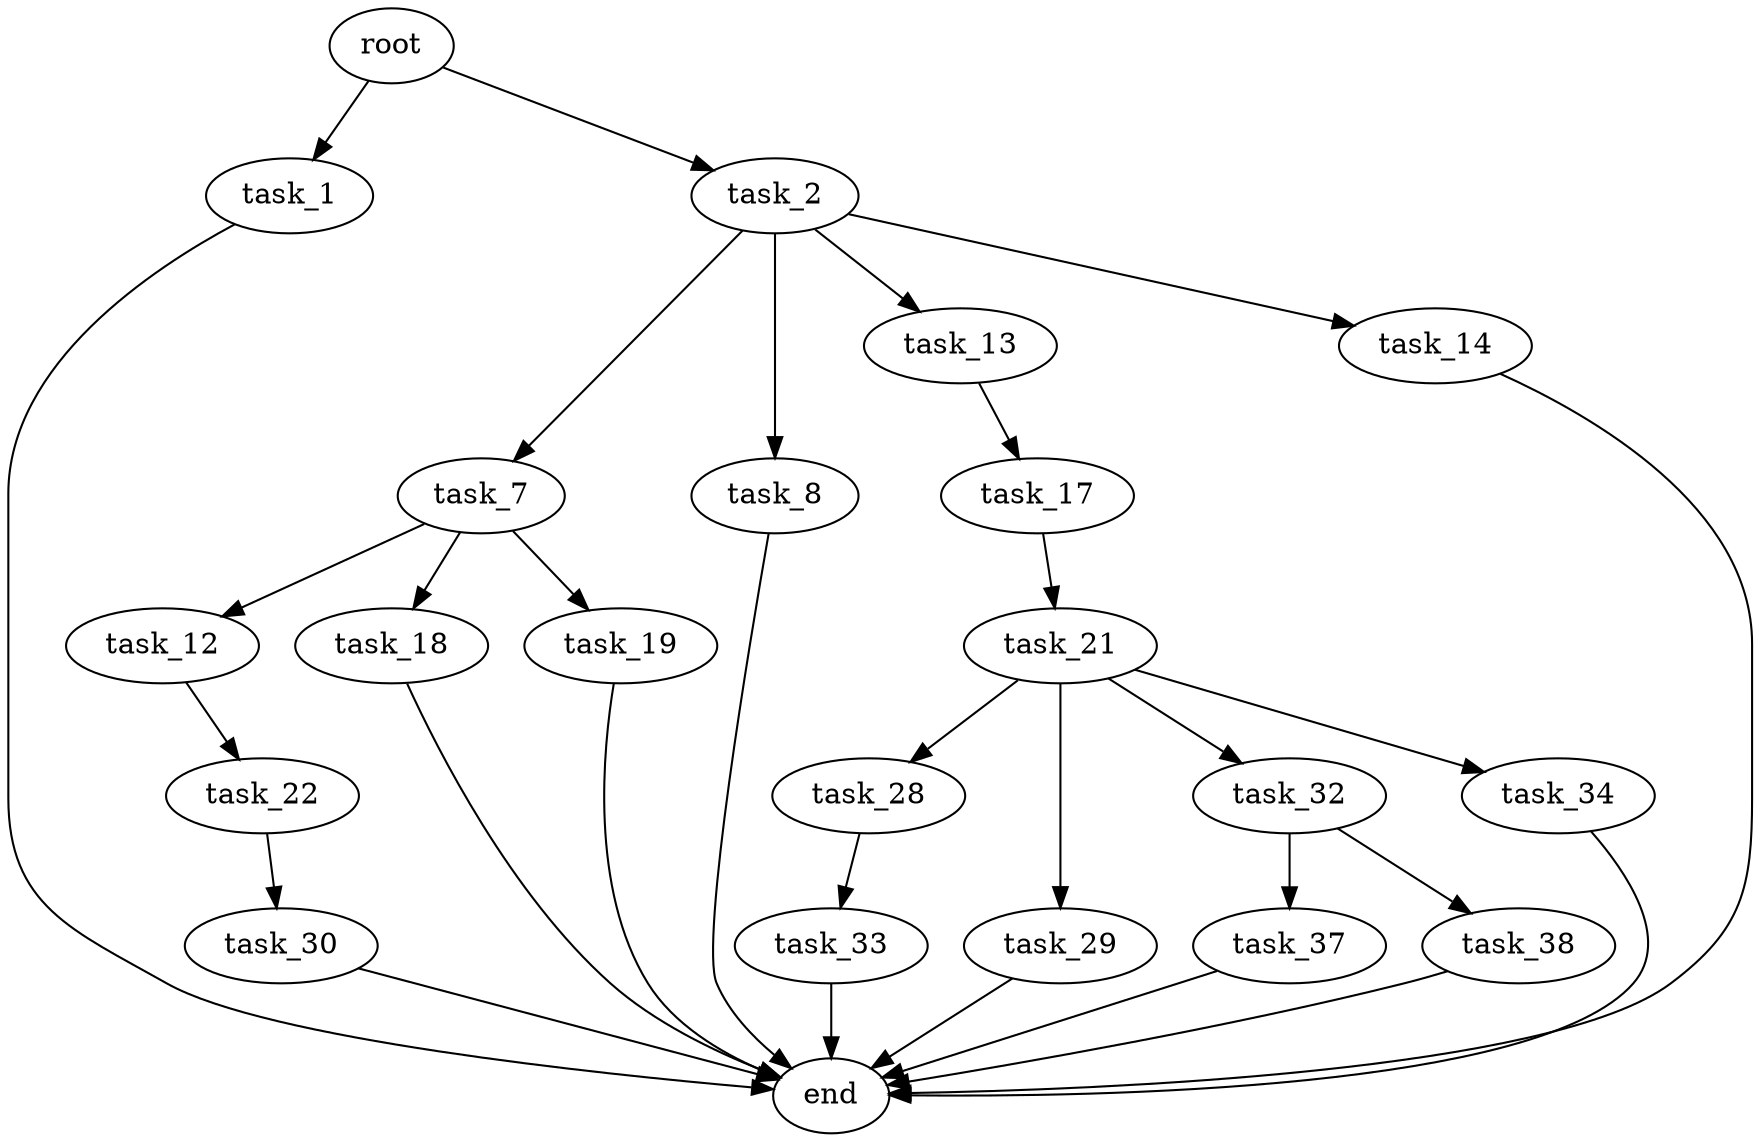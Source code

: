 digraph G {
  root [size="0.000000"];
  task_1 [size="782757789696.000000"];
  task_2 [size="368293445632.000000"];
  end [size="0.000000"];
  task_7 [size="15941900303.000000"];
  task_8 [size="471886159940.000000"];
  task_13 [size="645402865618.000000"];
  task_14 [size="1073741824000.000000"];
  task_12 [size="68719476736.000000"];
  task_18 [size="12123985004.000000"];
  task_19 [size="68719476736.000000"];
  task_22 [size="549755813888.000000"];
  task_17 [size="11126553967.000000"];
  task_21 [size="140854992171.000000"];
  task_28 [size="134217728000.000000"];
  task_29 [size="228385339605.000000"];
  task_32 [size="13797919747.000000"];
  task_34 [size="26527165437.000000"];
  task_30 [size="759342636795.000000"];
  task_33 [size="473682256788.000000"];
  task_37 [size="7446626836.000000"];
  task_38 [size="8491702592.000000"];

  root -> task_1 [size="1.000000"];
  root -> task_2 [size="1.000000"];
  task_1 -> end [size="1.000000"];
  task_2 -> task_7 [size="411041792.000000"];
  task_2 -> task_8 [size="411041792.000000"];
  task_2 -> task_13 [size="411041792.000000"];
  task_2 -> task_14 [size="411041792.000000"];
  task_7 -> task_12 [size="838860800.000000"];
  task_7 -> task_18 [size="838860800.000000"];
  task_7 -> task_19 [size="838860800.000000"];
  task_8 -> end [size="1.000000"];
  task_13 -> task_17 [size="411041792.000000"];
  task_14 -> end [size="1.000000"];
  task_12 -> task_22 [size="134217728.000000"];
  task_18 -> end [size="1.000000"];
  task_19 -> end [size="1.000000"];
  task_22 -> task_30 [size="536870912.000000"];
  task_17 -> task_21 [size="209715200.000000"];
  task_21 -> task_28 [size="209715200.000000"];
  task_21 -> task_29 [size="209715200.000000"];
  task_21 -> task_32 [size="209715200.000000"];
  task_21 -> task_34 [size="209715200.000000"];
  task_28 -> task_33 [size="209715200.000000"];
  task_29 -> end [size="1.000000"];
  task_32 -> task_37 [size="301989888.000000"];
  task_32 -> task_38 [size="301989888.000000"];
  task_34 -> end [size="1.000000"];
  task_30 -> end [size="1.000000"];
  task_33 -> end [size="1.000000"];
  task_37 -> end [size="1.000000"];
  task_38 -> end [size="1.000000"];
}
